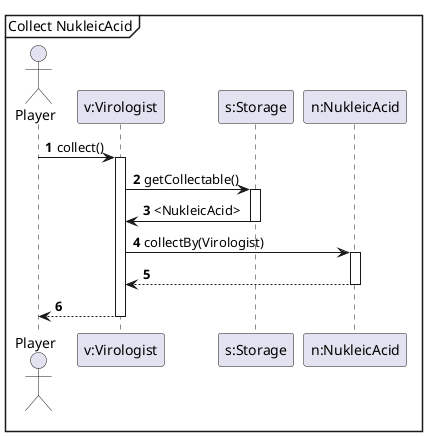 @startuml
'https://plantuml.com/sequence-diagram

autonumber

mainframe Collect NukleicAcid

actor Player

Player -> "v:Virologist": collect()
Activate "v:Virologist"

"v:Virologist" -> "s:Storage": getCollectable()
Activate "s:Storage"
"s:Storage" -> "v:Virologist": <NukleicAcid>
'Ide sztem Matter illene jobban, csak hát az absztrakt...
Deactivate "s:Storage"

"v:Virologist" -> "n:NukleicAcid": collectBy(Virologist)
Activate "n:NukleicAcid"

"n:NukleicAcid" --> "v:Virologist":
Deactivate "n:NukleicAcid"
"v:Virologist" --> Player
Deactivate "v:Virologist"

@enduml
